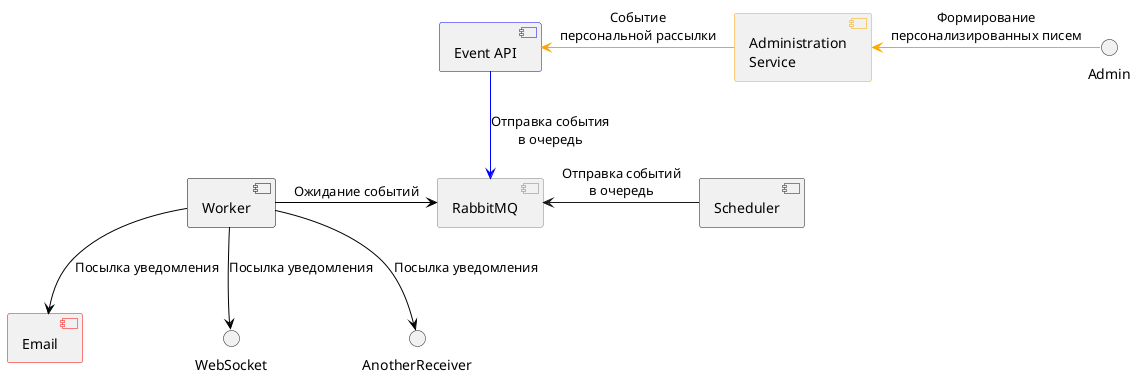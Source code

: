 @startuml
skinparam componentStyle uml2
component "Event API" as API #line:blue
component "Administration\nService" as AdminService #line:orange
component "RabbitMQ" #line:grey
component Scheduler
component Worker #line:black
component Email #line:red

AdminService <-[#orange] Admin: "Формирование\nперсонализированных писем"
API <-[#orange] AdminService: "Событие\nперсональной рассылки"
API -[#blue]-> RabbitMQ: "Отправка события\nв очередь"
RabbitMQ <- Scheduler: "Отправка событий\nв очередь"
Worker -[#black]> RabbitMQ: "Ожидание событий"
Worker -[#black]-> Email: "Посылка уведомления"
Worker -[#black]-> WebSocket: "Посылка уведомления"
Worker -[#black]-> AnotherReceiver: "Посылка уведомления"

@enduml